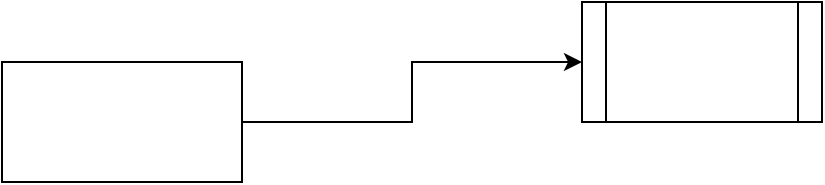 <mxfile version="21.2.9" type="github">
  <diagram name="第 1 页" id="G6ob35Ybhl6GuW75NbIT">
    <mxGraphModel dx="1434" dy="774" grid="1" gridSize="10" guides="1" tooltips="1" connect="1" arrows="1" fold="1" page="1" pageScale="1" pageWidth="827" pageHeight="1169" math="0" shadow="0">
      <root>
        <mxCell id="0" />
        <mxCell id="1" parent="0" />
        <mxCell id="1eZFfgNydjS9IVwpI6Nl-3" style="edgeStyle=orthogonalEdgeStyle;rounded=0;orthogonalLoop=1;jettySize=auto;html=1;" edge="1" parent="1" source="1eZFfgNydjS9IVwpI6Nl-1" target="1eZFfgNydjS9IVwpI6Nl-2">
          <mxGeometry relative="1" as="geometry" />
        </mxCell>
        <mxCell id="1eZFfgNydjS9IVwpI6Nl-1" value="" style="rounded=0;whiteSpace=wrap;html=1;" vertex="1" parent="1">
          <mxGeometry x="110" y="150" width="120" height="60" as="geometry" />
        </mxCell>
        <mxCell id="1eZFfgNydjS9IVwpI6Nl-2" value="" style="shape=process;whiteSpace=wrap;html=1;backgroundOutline=1;" vertex="1" parent="1">
          <mxGeometry x="400" y="120" width="120" height="60" as="geometry" />
        </mxCell>
      </root>
    </mxGraphModel>
  </diagram>
</mxfile>
